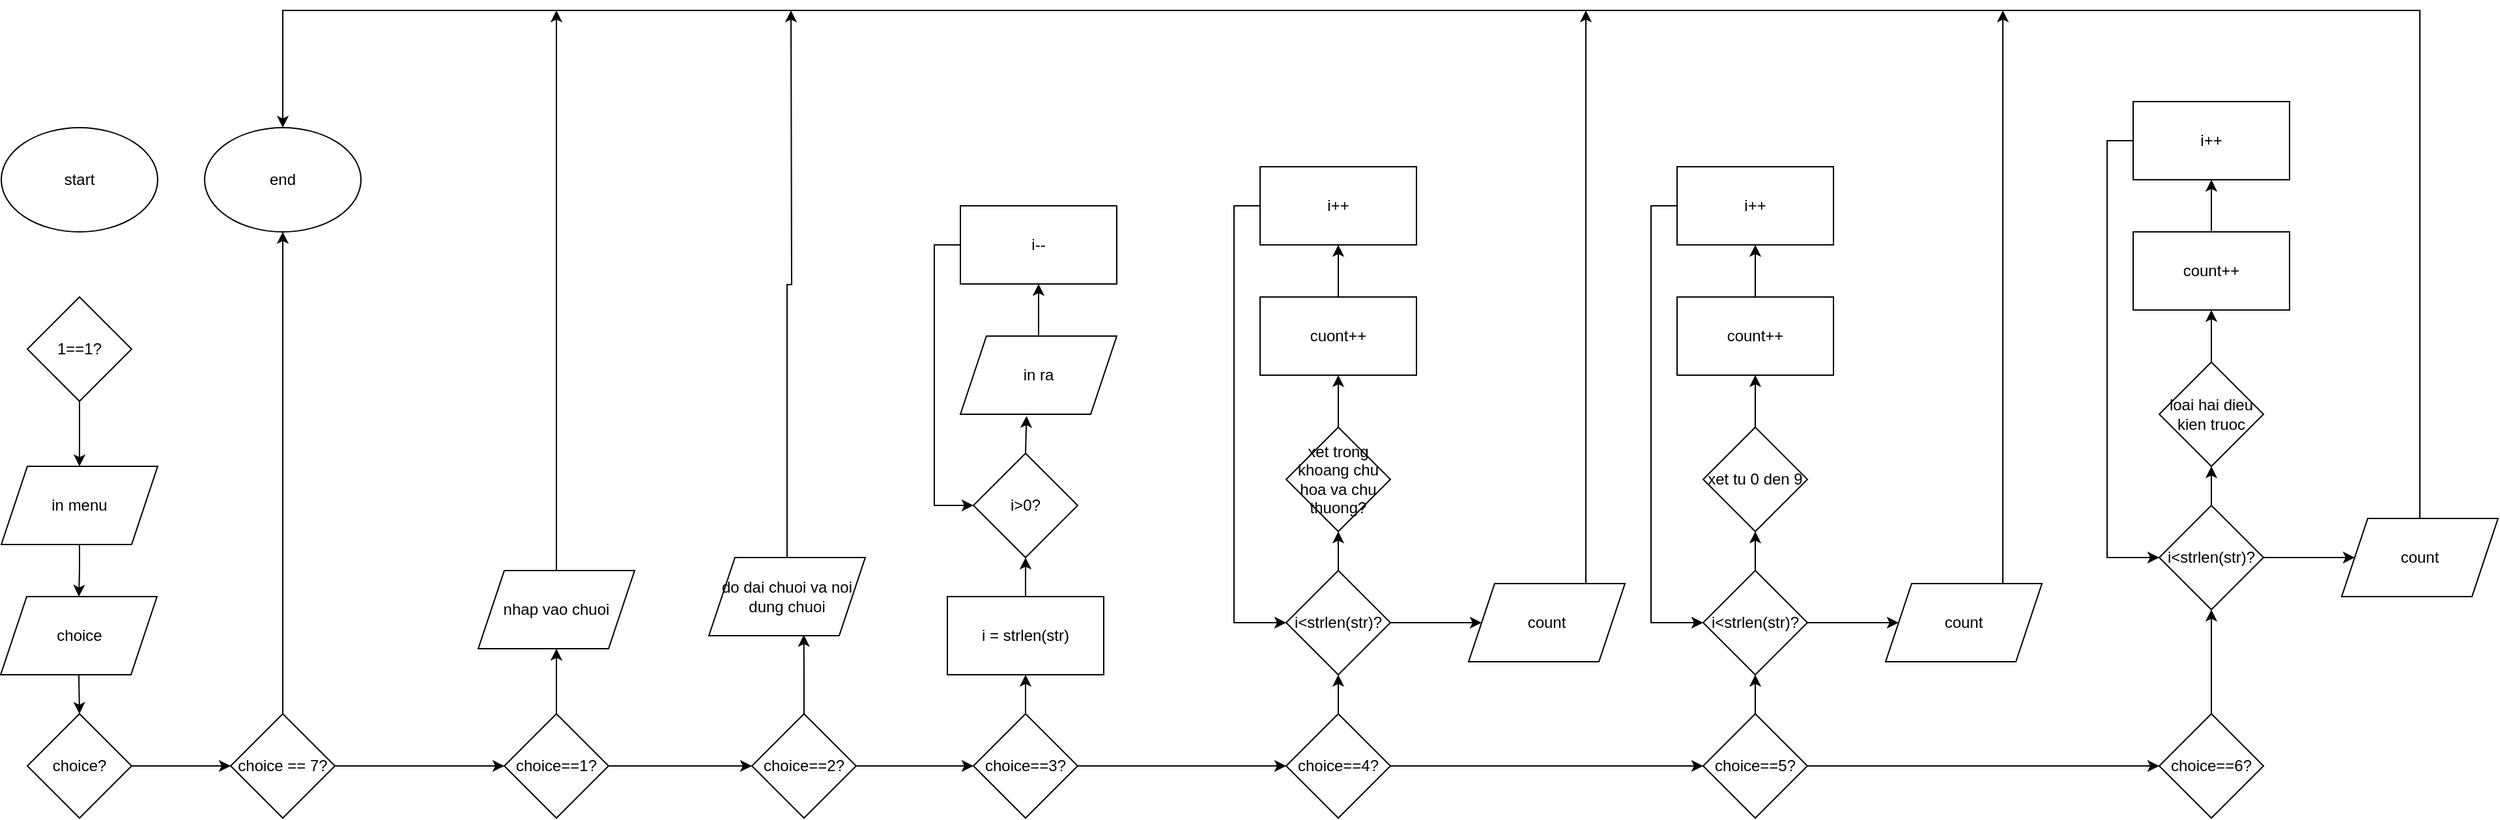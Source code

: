 <mxfile version="22.1.2" type="device">
  <diagram id="C5RBs43oDa-KdzZeNtuy" name="Page-1">
    <mxGraphModel dx="1036" dy="1775" grid="1" gridSize="10" guides="1" tooltips="1" connect="1" arrows="1" fold="1" page="1" pageScale="1" pageWidth="827" pageHeight="1169" math="0" shadow="0">
      <root>
        <mxCell id="WIyWlLk6GJQsqaUBKTNV-0" />
        <mxCell id="WIyWlLk6GJQsqaUBKTNV-1" parent="WIyWlLk6GJQsqaUBKTNV-0" />
        <mxCell id="nCH7iPEYS8VlLvM7cmj_-0" value="start&lt;br&gt;" style="ellipse;whiteSpace=wrap;html=1;" parent="WIyWlLk6GJQsqaUBKTNV-1" vertex="1">
          <mxGeometry x="354" y="20" width="120" height="80" as="geometry" />
        </mxCell>
        <mxCell id="nCH7iPEYS8VlLvM7cmj_-9" style="edgeStyle=orthogonalEdgeStyle;rounded=0;orthogonalLoop=1;jettySize=auto;html=1;exitX=0.5;exitY=1;exitDx=0;exitDy=0;" parent="WIyWlLk6GJQsqaUBKTNV-1" source="nCH7iPEYS8VlLvM7cmj_-1" target="nCH7iPEYS8VlLvM7cmj_-8" edge="1">
          <mxGeometry relative="1" as="geometry" />
        </mxCell>
        <mxCell id="nCH7iPEYS8VlLvM7cmj_-1" value="in menu" style="shape=parallelogram;perimeter=parallelogramPerimeter;whiteSpace=wrap;html=1;fixedSize=1;" parent="WIyWlLk6GJQsqaUBKTNV-1" vertex="1">
          <mxGeometry x="354" y="280" width="120" height="60" as="geometry" />
        </mxCell>
        <mxCell id="nCH7iPEYS8VlLvM7cmj_-3" style="edgeStyle=orthogonalEdgeStyle;rounded=0;orthogonalLoop=1;jettySize=auto;html=1;exitX=0.5;exitY=1;exitDx=0;exitDy=0;entryX=0.5;entryY=0;entryDx=0;entryDy=0;" parent="WIyWlLk6GJQsqaUBKTNV-1" source="nCH7iPEYS8VlLvM7cmj_-2" target="nCH7iPEYS8VlLvM7cmj_-1" edge="1">
          <mxGeometry relative="1" as="geometry" />
        </mxCell>
        <mxCell id="nCH7iPEYS8VlLvM7cmj_-2" value="1==1?" style="rhombus;whiteSpace=wrap;html=1;" parent="WIyWlLk6GJQsqaUBKTNV-1" vertex="1">
          <mxGeometry x="374" y="150" width="80" height="80" as="geometry" />
        </mxCell>
        <mxCell id="nCH7iPEYS8VlLvM7cmj_-12" style="edgeStyle=orthogonalEdgeStyle;rounded=0;orthogonalLoop=1;jettySize=auto;html=1;exitX=1;exitY=0.5;exitDx=0;exitDy=0;" parent="WIyWlLk6GJQsqaUBKTNV-1" source="nCH7iPEYS8VlLvM7cmj_-4" edge="1">
          <mxGeometry relative="1" as="geometry">
            <mxPoint x="530" y="510" as="targetPoint" />
          </mxGeometry>
        </mxCell>
        <mxCell id="nCH7iPEYS8VlLvM7cmj_-4" value="choice?" style="rhombus;whiteSpace=wrap;html=1;" parent="WIyWlLk6GJQsqaUBKTNV-1" vertex="1">
          <mxGeometry x="374" y="470" width="80" height="80" as="geometry" />
        </mxCell>
        <mxCell id="nCH7iPEYS8VlLvM7cmj_-10" style="edgeStyle=orthogonalEdgeStyle;rounded=0;orthogonalLoop=1;jettySize=auto;html=1;exitX=0.5;exitY=1;exitDx=0;exitDy=0;entryX=0.5;entryY=0;entryDx=0;entryDy=0;" parent="WIyWlLk6GJQsqaUBKTNV-1" source="nCH7iPEYS8VlLvM7cmj_-8" target="nCH7iPEYS8VlLvM7cmj_-4" edge="1">
          <mxGeometry relative="1" as="geometry" />
        </mxCell>
        <mxCell id="nCH7iPEYS8VlLvM7cmj_-8" value="choice" style="shape=parallelogram;perimeter=parallelogramPerimeter;whiteSpace=wrap;html=1;fixedSize=1;" parent="WIyWlLk6GJQsqaUBKTNV-1" vertex="1">
          <mxGeometry x="353.5" y="380" width="120" height="60" as="geometry" />
        </mxCell>
        <mxCell id="nCH7iPEYS8VlLvM7cmj_-17" style="edgeStyle=orthogonalEdgeStyle;rounded=0;orthogonalLoop=1;jettySize=auto;html=1;exitX=1;exitY=0.5;exitDx=0;exitDy=0;" parent="WIyWlLk6GJQsqaUBKTNV-1" source="nCH7iPEYS8VlLvM7cmj_-13" edge="1">
          <mxGeometry relative="1" as="geometry">
            <mxPoint x="740" y="510" as="targetPoint" />
          </mxGeometry>
        </mxCell>
        <mxCell id="RBfiBHLlu7_D5xMxRju--65" style="edgeStyle=orthogonalEdgeStyle;rounded=0;orthogonalLoop=1;jettySize=auto;html=1;exitX=0.5;exitY=0;exitDx=0;exitDy=0;" edge="1" parent="WIyWlLk6GJQsqaUBKTNV-1" source="nCH7iPEYS8VlLvM7cmj_-13" target="RBfiBHLlu7_D5xMxRju--64">
          <mxGeometry relative="1" as="geometry" />
        </mxCell>
        <mxCell id="nCH7iPEYS8VlLvM7cmj_-13" value="choice == 7?" style="rhombus;whiteSpace=wrap;html=1;" parent="WIyWlLk6GJQsqaUBKTNV-1" vertex="1">
          <mxGeometry x="530" y="470" width="80" height="80" as="geometry" />
        </mxCell>
        <mxCell id="nCH7iPEYS8VlLvM7cmj_-32" style="edgeStyle=orthogonalEdgeStyle;rounded=0;orthogonalLoop=1;jettySize=auto;html=1;exitX=1;exitY=0.5;exitDx=0;exitDy=0;entryX=0;entryY=0.5;entryDx=0;entryDy=0;" parent="WIyWlLk6GJQsqaUBKTNV-1" source="nCH7iPEYS8VlLvM7cmj_-18" target="nCH7iPEYS8VlLvM7cmj_-31" edge="1">
          <mxGeometry relative="1" as="geometry" />
        </mxCell>
        <mxCell id="nCH7iPEYS8VlLvM7cmj_-36" style="edgeStyle=orthogonalEdgeStyle;rounded=0;orthogonalLoop=1;jettySize=auto;html=1;exitX=0.5;exitY=0;exitDx=0;exitDy=0;entryX=0.5;entryY=1;entryDx=0;entryDy=0;" parent="WIyWlLk6GJQsqaUBKTNV-1" source="nCH7iPEYS8VlLvM7cmj_-18" target="nCH7iPEYS8VlLvM7cmj_-35" edge="1">
          <mxGeometry relative="1" as="geometry" />
        </mxCell>
        <mxCell id="nCH7iPEYS8VlLvM7cmj_-18" value="choice==1?" style="rhombus;whiteSpace=wrap;html=1;" parent="WIyWlLk6GJQsqaUBKTNV-1" vertex="1">
          <mxGeometry x="740" y="470" width="80" height="80" as="geometry" />
        </mxCell>
        <mxCell id="nCH7iPEYS8VlLvM7cmj_-38" style="edgeStyle=orthogonalEdgeStyle;rounded=0;orthogonalLoop=1;jettySize=auto;html=1;exitX=1;exitY=0.5;exitDx=0;exitDy=0;" parent="WIyWlLk6GJQsqaUBKTNV-1" source="nCH7iPEYS8VlLvM7cmj_-31" edge="1">
          <mxGeometry relative="1" as="geometry">
            <mxPoint x="1100" y="510" as="targetPoint" />
          </mxGeometry>
        </mxCell>
        <mxCell id="nCH7iPEYS8VlLvM7cmj_-31" value="choice==2?" style="rhombus;whiteSpace=wrap;html=1;" parent="WIyWlLk6GJQsqaUBKTNV-1" vertex="1">
          <mxGeometry x="930" y="470" width="80" height="80" as="geometry" />
        </mxCell>
        <mxCell id="RBfiBHLlu7_D5xMxRju--67" style="edgeStyle=orthogonalEdgeStyle;rounded=0;orthogonalLoop=1;jettySize=auto;html=1;exitX=0.5;exitY=0;exitDx=0;exitDy=0;" edge="1" parent="WIyWlLk6GJQsqaUBKTNV-1" source="nCH7iPEYS8VlLvM7cmj_-34">
          <mxGeometry relative="1" as="geometry">
            <mxPoint x="960" y="-70" as="targetPoint" />
          </mxGeometry>
        </mxCell>
        <mxCell id="nCH7iPEYS8VlLvM7cmj_-34" value="do dai chuoi va noi dung chuoi" style="shape=parallelogram;perimeter=parallelogramPerimeter;whiteSpace=wrap;html=1;fixedSize=1;" parent="WIyWlLk6GJQsqaUBKTNV-1" vertex="1">
          <mxGeometry x="897" y="350" width="120" height="60" as="geometry" />
        </mxCell>
        <mxCell id="RBfiBHLlu7_D5xMxRju--68" style="edgeStyle=orthogonalEdgeStyle;rounded=0;orthogonalLoop=1;jettySize=auto;html=1;exitX=0.5;exitY=0;exitDx=0;exitDy=0;" edge="1" parent="WIyWlLk6GJQsqaUBKTNV-1" source="nCH7iPEYS8VlLvM7cmj_-35">
          <mxGeometry relative="1" as="geometry">
            <mxPoint x="780" y="-70" as="targetPoint" />
          </mxGeometry>
        </mxCell>
        <mxCell id="nCH7iPEYS8VlLvM7cmj_-35" value="nhap vao chuoi" style="shape=parallelogram;perimeter=parallelogramPerimeter;whiteSpace=wrap;html=1;fixedSize=1;" parent="WIyWlLk6GJQsqaUBKTNV-1" vertex="1">
          <mxGeometry x="720" y="360" width="120" height="60" as="geometry" />
        </mxCell>
        <mxCell id="nCH7iPEYS8VlLvM7cmj_-37" style="edgeStyle=orthogonalEdgeStyle;rounded=0;orthogonalLoop=1;jettySize=auto;html=1;exitX=0.5;exitY=0;exitDx=0;exitDy=0;entryX=0.607;entryY=0.99;entryDx=0;entryDy=0;entryPerimeter=0;" parent="WIyWlLk6GJQsqaUBKTNV-1" source="nCH7iPEYS8VlLvM7cmj_-31" target="nCH7iPEYS8VlLvM7cmj_-34" edge="1">
          <mxGeometry relative="1" as="geometry" />
        </mxCell>
        <mxCell id="RBfiBHLlu7_D5xMxRju--3" style="edgeStyle=orthogonalEdgeStyle;rounded=0;orthogonalLoop=1;jettySize=auto;html=1;exitX=0.5;exitY=0;exitDx=0;exitDy=0;entryX=0.5;entryY=1;entryDx=0;entryDy=0;" edge="1" parent="WIyWlLk6GJQsqaUBKTNV-1" source="nCH7iPEYS8VlLvM7cmj_-39" target="RBfiBHLlu7_D5xMxRju--2">
          <mxGeometry relative="1" as="geometry">
            <mxPoint x="1140" y="450" as="targetPoint" />
            <Array as="points" />
          </mxGeometry>
        </mxCell>
        <mxCell id="RBfiBHLlu7_D5xMxRju--12" style="edgeStyle=orthogonalEdgeStyle;rounded=0;orthogonalLoop=1;jettySize=auto;html=1;exitX=1;exitY=0.5;exitDx=0;exitDy=0;" edge="1" parent="WIyWlLk6GJQsqaUBKTNV-1" source="nCH7iPEYS8VlLvM7cmj_-39">
          <mxGeometry relative="1" as="geometry">
            <mxPoint x="1340" y="510" as="targetPoint" />
          </mxGeometry>
        </mxCell>
        <mxCell id="nCH7iPEYS8VlLvM7cmj_-39" value="choice==3?" style="rhombus;whiteSpace=wrap;html=1;" parent="WIyWlLk6GJQsqaUBKTNV-1" vertex="1">
          <mxGeometry x="1100" y="470" width="80" height="80" as="geometry" />
        </mxCell>
        <mxCell id="RBfiBHLlu7_D5xMxRju--0" value="i&amp;gt;0?" style="rhombus;whiteSpace=wrap;html=1;" vertex="1" parent="WIyWlLk6GJQsqaUBKTNV-1">
          <mxGeometry x="1100" y="270" width="80" height="80" as="geometry" />
        </mxCell>
        <mxCell id="RBfiBHLlu7_D5xMxRju--5" style="edgeStyle=orthogonalEdgeStyle;rounded=0;orthogonalLoop=1;jettySize=auto;html=1;exitX=0.5;exitY=0;exitDx=0;exitDy=0;" edge="1" parent="WIyWlLk6GJQsqaUBKTNV-1" source="RBfiBHLlu7_D5xMxRju--2" target="RBfiBHLlu7_D5xMxRju--0">
          <mxGeometry relative="1" as="geometry" />
        </mxCell>
        <mxCell id="RBfiBHLlu7_D5xMxRju--2" value="i = strlen(str)" style="rounded=0;whiteSpace=wrap;html=1;" vertex="1" parent="WIyWlLk6GJQsqaUBKTNV-1">
          <mxGeometry x="1080" y="380" width="120" height="60" as="geometry" />
        </mxCell>
        <mxCell id="RBfiBHLlu7_D5xMxRju--9" style="edgeStyle=orthogonalEdgeStyle;rounded=0;orthogonalLoop=1;jettySize=auto;html=1;exitX=0.5;exitY=0;exitDx=0;exitDy=0;entryX=0.5;entryY=1;entryDx=0;entryDy=0;" edge="1" parent="WIyWlLk6GJQsqaUBKTNV-1" source="RBfiBHLlu7_D5xMxRju--6" target="RBfiBHLlu7_D5xMxRju--8">
          <mxGeometry relative="1" as="geometry" />
        </mxCell>
        <mxCell id="RBfiBHLlu7_D5xMxRju--6" value="in ra" style="shape=parallelogram;perimeter=parallelogramPerimeter;whiteSpace=wrap;html=1;fixedSize=1;" vertex="1" parent="WIyWlLk6GJQsqaUBKTNV-1">
          <mxGeometry x="1090" y="180" width="120" height="60" as="geometry" />
        </mxCell>
        <mxCell id="RBfiBHLlu7_D5xMxRju--7" style="edgeStyle=orthogonalEdgeStyle;rounded=0;orthogonalLoop=1;jettySize=auto;html=1;exitX=0.5;exitY=0;exitDx=0;exitDy=0;entryX=0.423;entryY=1.023;entryDx=0;entryDy=0;entryPerimeter=0;" edge="1" parent="WIyWlLk6GJQsqaUBKTNV-1" source="RBfiBHLlu7_D5xMxRju--0" target="RBfiBHLlu7_D5xMxRju--6">
          <mxGeometry relative="1" as="geometry" />
        </mxCell>
        <mxCell id="RBfiBHLlu7_D5xMxRju--11" style="edgeStyle=orthogonalEdgeStyle;rounded=0;orthogonalLoop=1;jettySize=auto;html=1;exitX=0;exitY=0.5;exitDx=0;exitDy=0;entryX=0;entryY=0.5;entryDx=0;entryDy=0;" edge="1" parent="WIyWlLk6GJQsqaUBKTNV-1" source="RBfiBHLlu7_D5xMxRju--8" target="RBfiBHLlu7_D5xMxRju--0">
          <mxGeometry relative="1" as="geometry" />
        </mxCell>
        <mxCell id="RBfiBHLlu7_D5xMxRju--8" value="i--" style="rounded=0;whiteSpace=wrap;html=1;" vertex="1" parent="WIyWlLk6GJQsqaUBKTNV-1">
          <mxGeometry x="1090" y="80" width="120" height="60" as="geometry" />
        </mxCell>
        <mxCell id="RBfiBHLlu7_D5xMxRju--16" style="edgeStyle=orthogonalEdgeStyle;rounded=0;orthogonalLoop=1;jettySize=auto;html=1;exitX=0.5;exitY=0;exitDx=0;exitDy=0;entryX=0.5;entryY=1;entryDx=0;entryDy=0;" edge="1" parent="WIyWlLk6GJQsqaUBKTNV-1" source="RBfiBHLlu7_D5xMxRju--13">
          <mxGeometry relative="1" as="geometry">
            <mxPoint x="1380" y="440" as="targetPoint" />
          </mxGeometry>
        </mxCell>
        <mxCell id="RBfiBHLlu7_D5xMxRju--28" style="edgeStyle=orthogonalEdgeStyle;rounded=0;orthogonalLoop=1;jettySize=auto;html=1;exitX=1;exitY=0.5;exitDx=0;exitDy=0;" edge="1" parent="WIyWlLk6GJQsqaUBKTNV-1" source="RBfiBHLlu7_D5xMxRju--13">
          <mxGeometry relative="1" as="geometry">
            <mxPoint x="1660" y="510" as="targetPoint" />
          </mxGeometry>
        </mxCell>
        <mxCell id="RBfiBHLlu7_D5xMxRju--13" value="choice==4?" style="rhombus;whiteSpace=wrap;html=1;" vertex="1" parent="WIyWlLk6GJQsqaUBKTNV-1">
          <mxGeometry x="1340" y="470" width="80" height="80" as="geometry" />
        </mxCell>
        <mxCell id="RBfiBHLlu7_D5xMxRju--24" style="edgeStyle=orthogonalEdgeStyle;rounded=0;orthogonalLoop=1;jettySize=auto;html=1;exitX=0.5;exitY=0;exitDx=0;exitDy=0;entryX=0.5;entryY=1;entryDx=0;entryDy=0;" edge="1" parent="WIyWlLk6GJQsqaUBKTNV-1" source="RBfiBHLlu7_D5xMxRju--17" target="RBfiBHLlu7_D5xMxRju--18">
          <mxGeometry relative="1" as="geometry" />
        </mxCell>
        <mxCell id="RBfiBHLlu7_D5xMxRju--26" style="edgeStyle=orthogonalEdgeStyle;rounded=0;orthogonalLoop=1;jettySize=auto;html=1;exitX=1;exitY=0.5;exitDx=0;exitDy=0;" edge="1" parent="WIyWlLk6GJQsqaUBKTNV-1" source="RBfiBHLlu7_D5xMxRju--17">
          <mxGeometry relative="1" as="geometry">
            <mxPoint x="1490" y="400" as="targetPoint" />
          </mxGeometry>
        </mxCell>
        <mxCell id="RBfiBHLlu7_D5xMxRju--17" value="i&amp;lt;strlen(str)?" style="rhombus;whiteSpace=wrap;html=1;" vertex="1" parent="WIyWlLk6GJQsqaUBKTNV-1">
          <mxGeometry x="1340" y="360" width="80" height="80" as="geometry" />
        </mxCell>
        <mxCell id="RBfiBHLlu7_D5xMxRju--21" style="edgeStyle=orthogonalEdgeStyle;rounded=0;orthogonalLoop=1;jettySize=auto;html=1;exitX=0.5;exitY=0;exitDx=0;exitDy=0;entryX=0.5;entryY=1;entryDx=0;entryDy=0;" edge="1" parent="WIyWlLk6GJQsqaUBKTNV-1" source="RBfiBHLlu7_D5xMxRju--18" target="RBfiBHLlu7_D5xMxRju--20">
          <mxGeometry relative="1" as="geometry" />
        </mxCell>
        <mxCell id="RBfiBHLlu7_D5xMxRju--18" value="xet trong khoang chu hoa va chu thuong?" style="rhombus;whiteSpace=wrap;html=1;" vertex="1" parent="WIyWlLk6GJQsqaUBKTNV-1">
          <mxGeometry x="1340" y="250" width="80" height="80" as="geometry" />
        </mxCell>
        <mxCell id="RBfiBHLlu7_D5xMxRju--23" style="edgeStyle=orthogonalEdgeStyle;rounded=0;orthogonalLoop=1;jettySize=auto;html=1;exitX=0.5;exitY=0;exitDx=0;exitDy=0;entryX=0.5;entryY=1;entryDx=0;entryDy=0;" edge="1" parent="WIyWlLk6GJQsqaUBKTNV-1" source="RBfiBHLlu7_D5xMxRju--20" target="RBfiBHLlu7_D5xMxRju--22">
          <mxGeometry relative="1" as="geometry" />
        </mxCell>
        <mxCell id="RBfiBHLlu7_D5xMxRju--20" value="cuont++" style="rounded=0;whiteSpace=wrap;html=1;" vertex="1" parent="WIyWlLk6GJQsqaUBKTNV-1">
          <mxGeometry x="1320" y="150" width="120" height="60" as="geometry" />
        </mxCell>
        <mxCell id="RBfiBHLlu7_D5xMxRju--25" style="edgeStyle=orthogonalEdgeStyle;rounded=0;orthogonalLoop=1;jettySize=auto;html=1;exitX=0;exitY=0.5;exitDx=0;exitDy=0;entryX=0;entryY=0.5;entryDx=0;entryDy=0;" edge="1" parent="WIyWlLk6GJQsqaUBKTNV-1" source="RBfiBHLlu7_D5xMxRju--22" target="RBfiBHLlu7_D5xMxRju--17">
          <mxGeometry relative="1" as="geometry" />
        </mxCell>
        <mxCell id="RBfiBHLlu7_D5xMxRju--22" value="i++" style="rounded=0;whiteSpace=wrap;html=1;" vertex="1" parent="WIyWlLk6GJQsqaUBKTNV-1">
          <mxGeometry x="1320" y="50" width="120" height="60" as="geometry" />
        </mxCell>
        <mxCell id="RBfiBHLlu7_D5xMxRju--69" style="edgeStyle=orthogonalEdgeStyle;rounded=0;orthogonalLoop=1;jettySize=auto;html=1;exitX=0.75;exitY=0;exitDx=0;exitDy=0;" edge="1" parent="WIyWlLk6GJQsqaUBKTNV-1" source="RBfiBHLlu7_D5xMxRju--27">
          <mxGeometry relative="1" as="geometry">
            <mxPoint x="1570" y="-70" as="targetPoint" />
          </mxGeometry>
        </mxCell>
        <mxCell id="RBfiBHLlu7_D5xMxRju--27" value="count" style="shape=parallelogram;perimeter=parallelogramPerimeter;whiteSpace=wrap;html=1;fixedSize=1;" vertex="1" parent="WIyWlLk6GJQsqaUBKTNV-1">
          <mxGeometry x="1480" y="370" width="120" height="60" as="geometry" />
        </mxCell>
        <mxCell id="RBfiBHLlu7_D5xMxRju--49" style="edgeStyle=orthogonalEdgeStyle;rounded=0;orthogonalLoop=1;jettySize=auto;html=1;exitX=0.5;exitY=0;exitDx=0;exitDy=0;entryX=0.5;entryY=1;entryDx=0;entryDy=0;" edge="1" parent="WIyWlLk6GJQsqaUBKTNV-1" source="RBfiBHLlu7_D5xMxRju--29" target="RBfiBHLlu7_D5xMxRju--41">
          <mxGeometry relative="1" as="geometry" />
        </mxCell>
        <mxCell id="RBfiBHLlu7_D5xMxRju--50" style="edgeStyle=orthogonalEdgeStyle;rounded=0;orthogonalLoop=1;jettySize=auto;html=1;exitX=1;exitY=0.5;exitDx=0;exitDy=0;" edge="1" parent="WIyWlLk6GJQsqaUBKTNV-1" source="RBfiBHLlu7_D5xMxRju--29">
          <mxGeometry relative="1" as="geometry">
            <mxPoint x="2010" y="510" as="targetPoint" />
          </mxGeometry>
        </mxCell>
        <mxCell id="RBfiBHLlu7_D5xMxRju--29" value="choice==5?" style="rhombus;whiteSpace=wrap;html=1;" vertex="1" parent="WIyWlLk6GJQsqaUBKTNV-1">
          <mxGeometry x="1660" y="470" width="80" height="80" as="geometry" />
        </mxCell>
        <mxCell id="RBfiBHLlu7_D5xMxRju--39" style="edgeStyle=orthogonalEdgeStyle;rounded=0;orthogonalLoop=1;jettySize=auto;html=1;exitX=0.5;exitY=0;exitDx=0;exitDy=0;entryX=0.5;entryY=1;entryDx=0;entryDy=0;" edge="1" source="RBfiBHLlu7_D5xMxRju--41" target="RBfiBHLlu7_D5xMxRju--43" parent="WIyWlLk6GJQsqaUBKTNV-1">
          <mxGeometry relative="1" as="geometry" />
        </mxCell>
        <mxCell id="RBfiBHLlu7_D5xMxRju--40" style="edgeStyle=orthogonalEdgeStyle;rounded=0;orthogonalLoop=1;jettySize=auto;html=1;exitX=1;exitY=0.5;exitDx=0;exitDy=0;" edge="1" source="RBfiBHLlu7_D5xMxRju--41" parent="WIyWlLk6GJQsqaUBKTNV-1">
          <mxGeometry relative="1" as="geometry">
            <mxPoint x="1810" y="400" as="targetPoint" />
          </mxGeometry>
        </mxCell>
        <mxCell id="RBfiBHLlu7_D5xMxRju--41" value="i&amp;lt;strlen(str)?" style="rhombus;whiteSpace=wrap;html=1;" vertex="1" parent="WIyWlLk6GJQsqaUBKTNV-1">
          <mxGeometry x="1660" y="360" width="80" height="80" as="geometry" />
        </mxCell>
        <mxCell id="RBfiBHLlu7_D5xMxRju--42" style="edgeStyle=orthogonalEdgeStyle;rounded=0;orthogonalLoop=1;jettySize=auto;html=1;exitX=0.5;exitY=0;exitDx=0;exitDy=0;entryX=0.5;entryY=1;entryDx=0;entryDy=0;" edge="1" source="RBfiBHLlu7_D5xMxRju--43" target="RBfiBHLlu7_D5xMxRju--45" parent="WIyWlLk6GJQsqaUBKTNV-1">
          <mxGeometry relative="1" as="geometry" />
        </mxCell>
        <mxCell id="RBfiBHLlu7_D5xMxRju--43" value="xet tu 0 den 9" style="rhombus;whiteSpace=wrap;html=1;" vertex="1" parent="WIyWlLk6GJQsqaUBKTNV-1">
          <mxGeometry x="1660" y="250" width="80" height="80" as="geometry" />
        </mxCell>
        <mxCell id="RBfiBHLlu7_D5xMxRju--44" style="edgeStyle=orthogonalEdgeStyle;rounded=0;orthogonalLoop=1;jettySize=auto;html=1;exitX=0.5;exitY=0;exitDx=0;exitDy=0;entryX=0.5;entryY=1;entryDx=0;entryDy=0;" edge="1" source="RBfiBHLlu7_D5xMxRju--45" target="RBfiBHLlu7_D5xMxRju--47" parent="WIyWlLk6GJQsqaUBKTNV-1">
          <mxGeometry relative="1" as="geometry" />
        </mxCell>
        <mxCell id="RBfiBHLlu7_D5xMxRju--45" value="count++" style="rounded=0;whiteSpace=wrap;html=1;" vertex="1" parent="WIyWlLk6GJQsqaUBKTNV-1">
          <mxGeometry x="1640" y="150" width="120" height="60" as="geometry" />
        </mxCell>
        <mxCell id="RBfiBHLlu7_D5xMxRju--46" style="edgeStyle=orthogonalEdgeStyle;rounded=0;orthogonalLoop=1;jettySize=auto;html=1;exitX=0;exitY=0.5;exitDx=0;exitDy=0;entryX=0;entryY=0.5;entryDx=0;entryDy=0;" edge="1" source="RBfiBHLlu7_D5xMxRju--47" target="RBfiBHLlu7_D5xMxRju--41" parent="WIyWlLk6GJQsqaUBKTNV-1">
          <mxGeometry relative="1" as="geometry" />
        </mxCell>
        <mxCell id="RBfiBHLlu7_D5xMxRju--47" value="i++" style="rounded=0;whiteSpace=wrap;html=1;" vertex="1" parent="WIyWlLk6GJQsqaUBKTNV-1">
          <mxGeometry x="1640" y="50" width="120" height="60" as="geometry" />
        </mxCell>
        <mxCell id="RBfiBHLlu7_D5xMxRju--70" style="edgeStyle=orthogonalEdgeStyle;rounded=0;orthogonalLoop=1;jettySize=auto;html=1;exitX=0.75;exitY=0;exitDx=0;exitDy=0;" edge="1" parent="WIyWlLk6GJQsqaUBKTNV-1" source="RBfiBHLlu7_D5xMxRju--48">
          <mxGeometry relative="1" as="geometry">
            <mxPoint x="1890" y="-70" as="targetPoint" />
          </mxGeometry>
        </mxCell>
        <mxCell id="RBfiBHLlu7_D5xMxRju--48" value="count" style="shape=parallelogram;perimeter=parallelogramPerimeter;whiteSpace=wrap;html=1;fixedSize=1;" vertex="1" parent="WIyWlLk6GJQsqaUBKTNV-1">
          <mxGeometry x="1800" y="370" width="120" height="60" as="geometry" />
        </mxCell>
        <mxCell id="RBfiBHLlu7_D5xMxRju--52" style="edgeStyle=orthogonalEdgeStyle;rounded=0;orthogonalLoop=1;jettySize=auto;html=1;exitX=0.5;exitY=0;exitDx=0;exitDy=0;" edge="1" parent="WIyWlLk6GJQsqaUBKTNV-1" source="RBfiBHLlu7_D5xMxRju--51">
          <mxGeometry relative="1" as="geometry">
            <mxPoint x="2050" y="390" as="targetPoint" />
          </mxGeometry>
        </mxCell>
        <mxCell id="RBfiBHLlu7_D5xMxRju--51" value="choice==6?" style="rhombus;whiteSpace=wrap;html=1;" vertex="1" parent="WIyWlLk6GJQsqaUBKTNV-1">
          <mxGeometry x="2010" y="470" width="80" height="80" as="geometry" />
        </mxCell>
        <mxCell id="RBfiBHLlu7_D5xMxRju--54" style="edgeStyle=orthogonalEdgeStyle;rounded=0;orthogonalLoop=1;jettySize=auto;html=1;exitX=0.5;exitY=0;exitDx=0;exitDy=0;entryX=0.5;entryY=1;entryDx=0;entryDy=0;" edge="1" source="RBfiBHLlu7_D5xMxRju--56" target="RBfiBHLlu7_D5xMxRju--58" parent="WIyWlLk6GJQsqaUBKTNV-1">
          <mxGeometry relative="1" as="geometry" />
        </mxCell>
        <mxCell id="RBfiBHLlu7_D5xMxRju--55" style="edgeStyle=orthogonalEdgeStyle;rounded=0;orthogonalLoop=1;jettySize=auto;html=1;exitX=1;exitY=0.5;exitDx=0;exitDy=0;" edge="1" source="RBfiBHLlu7_D5xMxRju--56" parent="WIyWlLk6GJQsqaUBKTNV-1">
          <mxGeometry relative="1" as="geometry">
            <mxPoint x="2160" y="350" as="targetPoint" />
          </mxGeometry>
        </mxCell>
        <mxCell id="RBfiBHLlu7_D5xMxRju--56" value="i&amp;lt;strlen(str)?" style="rhombus;whiteSpace=wrap;html=1;" vertex="1" parent="WIyWlLk6GJQsqaUBKTNV-1">
          <mxGeometry x="2010" y="310" width="80" height="80" as="geometry" />
        </mxCell>
        <mxCell id="RBfiBHLlu7_D5xMxRju--57" style="edgeStyle=orthogonalEdgeStyle;rounded=0;orthogonalLoop=1;jettySize=auto;html=1;exitX=0.5;exitY=0;exitDx=0;exitDy=0;entryX=0.5;entryY=1;entryDx=0;entryDy=0;" edge="1" source="RBfiBHLlu7_D5xMxRju--58" target="RBfiBHLlu7_D5xMxRju--60" parent="WIyWlLk6GJQsqaUBKTNV-1">
          <mxGeometry relative="1" as="geometry" />
        </mxCell>
        <mxCell id="RBfiBHLlu7_D5xMxRju--58" value="loai hai dieu kien truoc" style="rhombus;whiteSpace=wrap;html=1;" vertex="1" parent="WIyWlLk6GJQsqaUBKTNV-1">
          <mxGeometry x="2010" y="200" width="80" height="80" as="geometry" />
        </mxCell>
        <mxCell id="RBfiBHLlu7_D5xMxRju--59" style="edgeStyle=orthogonalEdgeStyle;rounded=0;orthogonalLoop=1;jettySize=auto;html=1;exitX=0.5;exitY=0;exitDx=0;exitDy=0;entryX=0.5;entryY=1;entryDx=0;entryDy=0;" edge="1" source="RBfiBHLlu7_D5xMxRju--60" target="RBfiBHLlu7_D5xMxRju--62" parent="WIyWlLk6GJQsqaUBKTNV-1">
          <mxGeometry relative="1" as="geometry" />
        </mxCell>
        <mxCell id="RBfiBHLlu7_D5xMxRju--60" value="count++" style="rounded=0;whiteSpace=wrap;html=1;" vertex="1" parent="WIyWlLk6GJQsqaUBKTNV-1">
          <mxGeometry x="1990" y="100" width="120" height="60" as="geometry" />
        </mxCell>
        <mxCell id="RBfiBHLlu7_D5xMxRju--61" style="edgeStyle=orthogonalEdgeStyle;rounded=0;orthogonalLoop=1;jettySize=auto;html=1;exitX=0;exitY=0.5;exitDx=0;exitDy=0;entryX=0;entryY=0.5;entryDx=0;entryDy=0;" edge="1" source="RBfiBHLlu7_D5xMxRju--62" target="RBfiBHLlu7_D5xMxRju--56" parent="WIyWlLk6GJQsqaUBKTNV-1">
          <mxGeometry relative="1" as="geometry" />
        </mxCell>
        <mxCell id="RBfiBHLlu7_D5xMxRju--62" value="i++" style="rounded=0;whiteSpace=wrap;html=1;" vertex="1" parent="WIyWlLk6GJQsqaUBKTNV-1">
          <mxGeometry x="1990" width="120" height="60" as="geometry" />
        </mxCell>
        <mxCell id="RBfiBHLlu7_D5xMxRju--66" style="edgeStyle=orthogonalEdgeStyle;rounded=0;orthogonalLoop=1;jettySize=auto;html=1;exitX=0.5;exitY=0;exitDx=0;exitDy=0;entryX=0.5;entryY=0;entryDx=0;entryDy=0;" edge="1" parent="WIyWlLk6GJQsqaUBKTNV-1" source="RBfiBHLlu7_D5xMxRju--63" target="RBfiBHLlu7_D5xMxRju--64">
          <mxGeometry relative="1" as="geometry">
            <mxPoint x="2210" y="-73.2" as="targetPoint" />
            <Array as="points">
              <mxPoint x="2210" y="-70" />
              <mxPoint x="570" y="-70" />
            </Array>
          </mxGeometry>
        </mxCell>
        <mxCell id="RBfiBHLlu7_D5xMxRju--63" value="count" style="shape=parallelogram;perimeter=parallelogramPerimeter;whiteSpace=wrap;html=1;fixedSize=1;" vertex="1" parent="WIyWlLk6GJQsqaUBKTNV-1">
          <mxGeometry x="2150" y="320" width="120" height="60" as="geometry" />
        </mxCell>
        <mxCell id="RBfiBHLlu7_D5xMxRju--64" value="end" style="ellipse;whiteSpace=wrap;html=1;" vertex="1" parent="WIyWlLk6GJQsqaUBKTNV-1">
          <mxGeometry x="510" y="20" width="120" height="80" as="geometry" />
        </mxCell>
      </root>
    </mxGraphModel>
  </diagram>
</mxfile>
